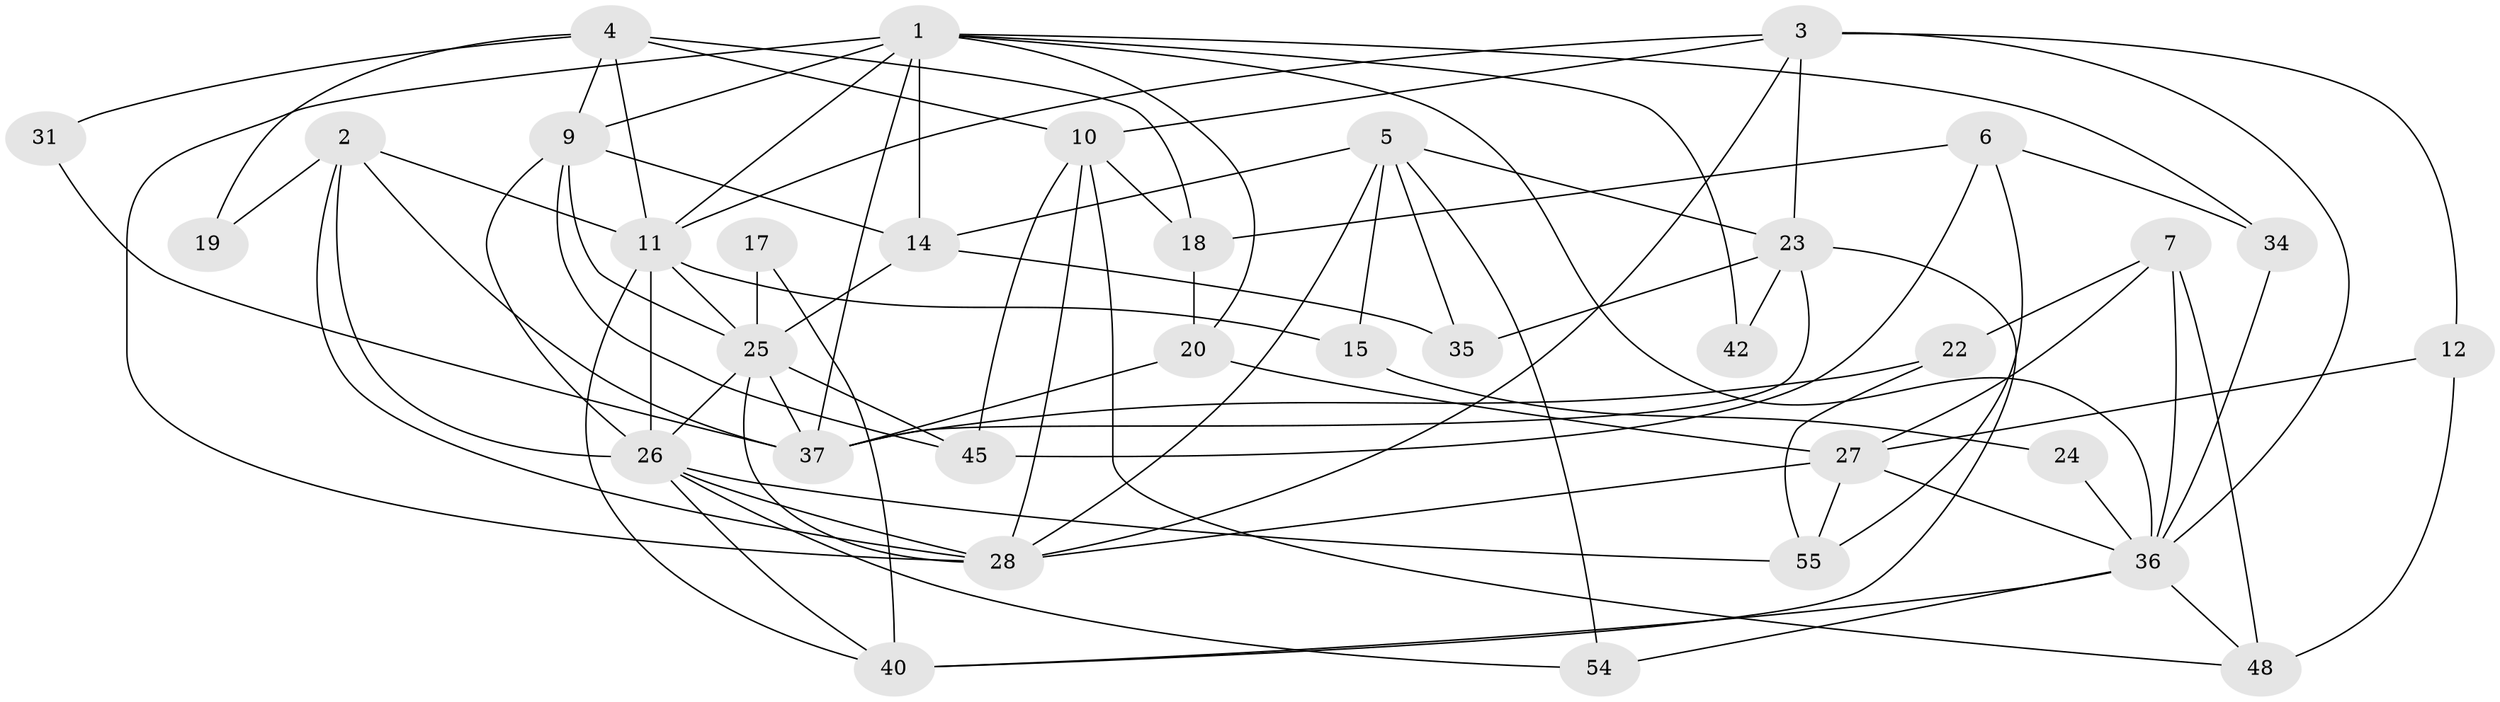 // Generated by graph-tools (version 1.1) at 2025/24/03/03/25 07:24:00]
// undirected, 35 vertices, 85 edges
graph export_dot {
graph [start="1"]
  node [color=gray90,style=filled];
  1 [super="+8"];
  2 [super="+21"];
  3 [super="+16"];
  4 [super="+32"];
  5 [super="+30"];
  6 [super="+57"];
  7 [super="+49"];
  9 [super="+13"];
  10 [super="+53"];
  11 [super="+52"];
  12;
  14 [super="+43"];
  15;
  17;
  18 [super="+41"];
  19;
  20 [super="+38"];
  22 [super="+39"];
  23 [super="+29"];
  24;
  25 [super="+46"];
  26 [super="+47"];
  27 [super="+56"];
  28 [super="+33"];
  31;
  34;
  35;
  36 [super="+44"];
  37 [super="+51"];
  40 [super="+50"];
  42;
  45;
  48;
  54;
  55;
  1 -- 28;
  1 -- 14;
  1 -- 42;
  1 -- 36;
  1 -- 11;
  1 -- 34;
  1 -- 20;
  1 -- 37;
  1 -- 9;
  2 -- 37;
  2 -- 26;
  2 -- 11;
  2 -- 19;
  2 -- 28;
  3 -- 11;
  3 -- 12;
  3 -- 10;
  3 -- 23 [weight=2];
  3 -- 28;
  3 -- 36;
  4 -- 10;
  4 -- 31;
  4 -- 11;
  4 -- 9;
  4 -- 18;
  4 -- 19;
  5 -- 28;
  5 -- 14 [weight=2];
  5 -- 15;
  5 -- 35;
  5 -- 54;
  5 -- 23;
  6 -- 34;
  6 -- 55;
  6 -- 18;
  6 -- 45;
  7 -- 36;
  7 -- 48;
  7 -- 27;
  7 -- 22;
  9 -- 14;
  9 -- 26;
  9 -- 45;
  9 -- 25;
  10 -- 45;
  10 -- 28;
  10 -- 18;
  10 -- 48;
  11 -- 25;
  11 -- 26;
  11 -- 40;
  11 -- 15;
  12 -- 48;
  12 -- 27;
  14 -- 35;
  14 -- 25;
  15 -- 24;
  17 -- 40;
  17 -- 25;
  18 -- 20 [weight=2];
  20 -- 37 [weight=2];
  20 -- 27;
  22 -- 55;
  22 -- 37;
  23 -- 35;
  23 -- 37;
  23 -- 40;
  23 -- 42;
  24 -- 36;
  25 -- 37;
  25 -- 26;
  25 -- 28;
  25 -- 45;
  26 -- 40;
  26 -- 54;
  26 -- 28;
  26 -- 55;
  27 -- 28;
  27 -- 36;
  27 -- 55;
  31 -- 37;
  34 -- 36;
  36 -- 54;
  36 -- 40;
  36 -- 48;
}
